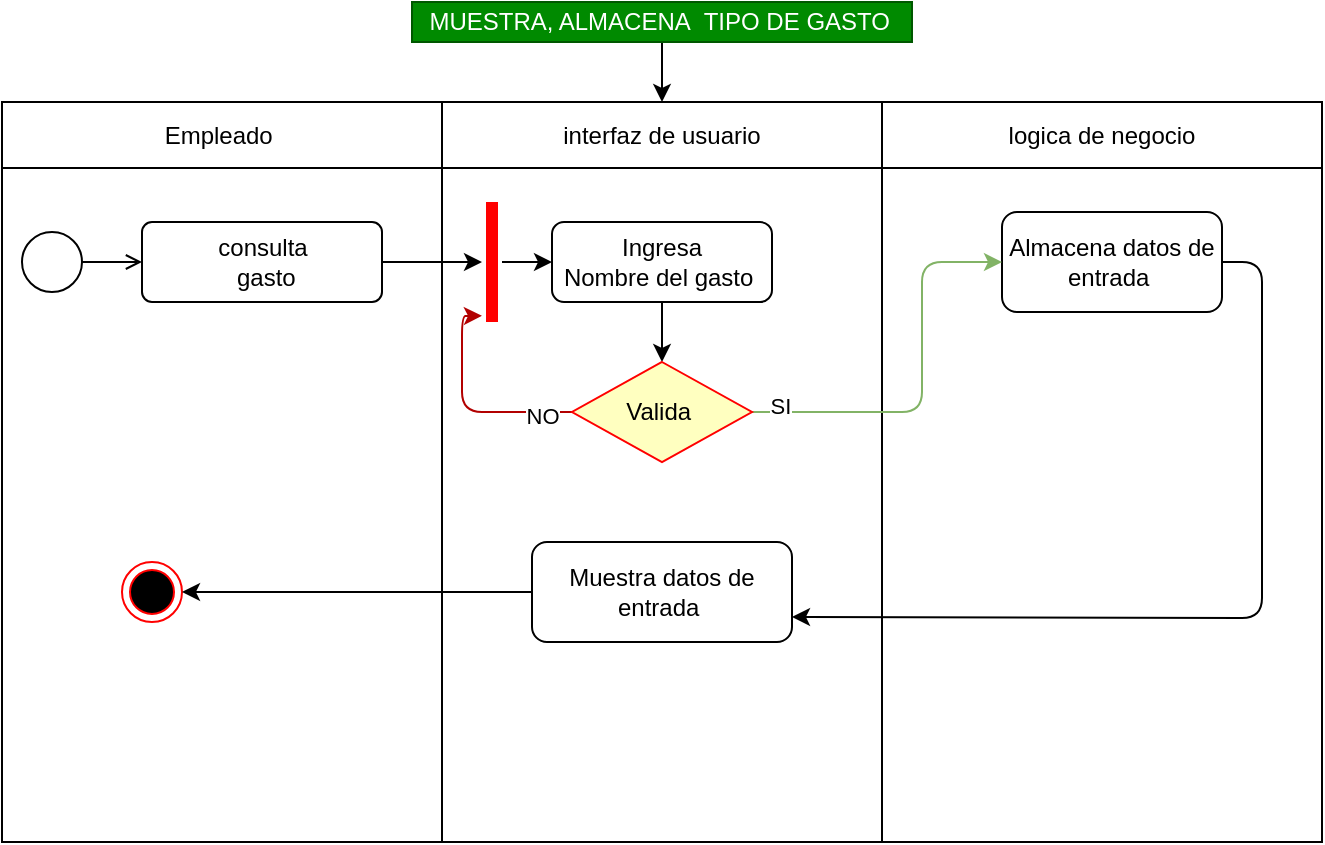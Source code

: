 <mxfile>
    <diagram id="vSYhdFiQu94y4sAe2FhK" name="Page-1">
        <mxGraphModel dx="758" dy="607" grid="1" gridSize="10" guides="1" tooltips="1" connect="1" arrows="1" fold="1" page="1" pageScale="1" pageWidth="827" pageHeight="1169" math="0" shadow="0">
            <root>
                <mxCell id="0"/>
                <mxCell id="1" parent="0"/>
                <mxCell id="2" value="" style="shape=table;startSize=0;container=1;collapsible=0;childLayout=tableLayout;" parent="1" vertex="1">
                    <mxGeometry x="20" y="170" width="660" height="370" as="geometry"/>
                </mxCell>
                <mxCell id="3" value="" style="shape=partialRectangle;collapsible=0;dropTarget=0;pointerEvents=0;fillColor=none;top=0;left=0;bottom=0;right=0;points=[[0,0.5],[1,0.5]];portConstraint=eastwest;" parent="2" vertex="1">
                    <mxGeometry width="660" height="33" as="geometry"/>
                </mxCell>
                <mxCell id="4" value="Empleado&amp;nbsp;" style="shape=partialRectangle;html=1;whiteSpace=wrap;connectable=0;overflow=hidden;fillColor=none;top=0;left=0;bottom=0;right=0;pointerEvents=1;" parent="3" vertex="1">
                    <mxGeometry width="220" height="33" as="geometry">
                        <mxRectangle width="220" height="33" as="alternateBounds"/>
                    </mxGeometry>
                </mxCell>
                <mxCell id="5" value="interfaz de usuario" style="shape=partialRectangle;html=1;whiteSpace=wrap;connectable=0;overflow=hidden;fillColor=none;top=0;left=0;bottom=0;right=0;pointerEvents=1;" parent="3" vertex="1">
                    <mxGeometry x="220" width="220" height="33" as="geometry">
                        <mxRectangle width="220" height="33" as="alternateBounds"/>
                    </mxGeometry>
                </mxCell>
                <mxCell id="6" value="logica de negocio" style="shape=partialRectangle;html=1;whiteSpace=wrap;connectable=0;overflow=hidden;fillColor=none;top=0;left=0;bottom=0;right=0;pointerEvents=1;" parent="3" vertex="1">
                    <mxGeometry x="440" width="220" height="33" as="geometry">
                        <mxRectangle width="220" height="33" as="alternateBounds"/>
                    </mxGeometry>
                </mxCell>
                <mxCell id="7" value="" style="shape=partialRectangle;collapsible=0;dropTarget=0;pointerEvents=0;fillColor=none;top=0;left=0;bottom=0;right=0;points=[[0,0.5],[1,0.5]];portConstraint=eastwest;" parent="2" vertex="1">
                    <mxGeometry y="33" width="660" height="337" as="geometry"/>
                </mxCell>
                <mxCell id="8" value="" style="shape=partialRectangle;html=1;whiteSpace=wrap;connectable=0;overflow=hidden;fillColor=none;top=0;left=0;bottom=0;right=0;pointerEvents=1;" parent="7" vertex="1">
                    <mxGeometry width="220" height="337" as="geometry">
                        <mxRectangle width="220" height="337" as="alternateBounds"/>
                    </mxGeometry>
                </mxCell>
                <mxCell id="9" value="" style="shape=partialRectangle;html=1;whiteSpace=wrap;connectable=0;overflow=hidden;fillColor=none;top=0;left=0;bottom=0;right=0;pointerEvents=1;" parent="7" vertex="1">
                    <mxGeometry x="220" width="220" height="337" as="geometry">
                        <mxRectangle width="220" height="337" as="alternateBounds"/>
                    </mxGeometry>
                </mxCell>
                <mxCell id="10" value="" style="shape=partialRectangle;html=1;whiteSpace=wrap;connectable=0;overflow=hidden;fillColor=none;top=0;left=0;bottom=0;right=0;pointerEvents=1;" parent="7" vertex="1">
                    <mxGeometry x="440" width="220" height="337" as="geometry">
                        <mxRectangle width="220" height="337" as="alternateBounds"/>
                    </mxGeometry>
                </mxCell>
                <mxCell id="26" style="edgeStyle=none;html=1;entryX=0.5;entryY=0;entryDx=0;entryDy=0;" parent="1" source="12" target="24" edge="1">
                    <mxGeometry relative="1" as="geometry"/>
                </mxCell>
                <mxCell id="12" value="Ingresa &lt;br&gt;Nombre del gasto&amp;nbsp;" style="rounded=1;whiteSpace=wrap;html=1;fillColor=#FFFFFF;fontColor=#000000;" parent="1" vertex="1">
                    <mxGeometry x="295" y="230" width="110" height="40" as="geometry"/>
                </mxCell>
                <mxCell id="13" style="edgeStyle=none;html=1;entryX=1;entryY=0.75;entryDx=0;entryDy=0;" parent="1" source="14" target="22" edge="1">
                    <mxGeometry relative="1" as="geometry">
                        <Array as="points">
                            <mxPoint x="650" y="250"/>
                            <mxPoint x="650" y="428"/>
                        </Array>
                    </mxGeometry>
                </mxCell>
                <mxCell id="14" value="Almacena datos de entrada&amp;nbsp;" style="rounded=1;whiteSpace=wrap;html=1;fillColor=#FFFFFF;fontColor=#000000;" parent="1" vertex="1">
                    <mxGeometry x="520" y="225" width="110" height="50" as="geometry"/>
                </mxCell>
                <mxCell id="15" style="edgeStyle=none;html=1;" parent="1" source="16" target="32" edge="1">
                    <mxGeometry relative="1" as="geometry"/>
                </mxCell>
                <mxCell id="16" value="&lt;span style=&quot;color: rgb(0 , 0 , 0)&quot;&gt;consulta&lt;br&gt;&amp;nbsp;gasto&lt;/span&gt;" style="html=1;align=center;verticalAlign=middle;rounded=1;absoluteArcSize=1;arcSize=10;dashed=0;fillColor=#FFFFFF;" parent="1" vertex="1">
                    <mxGeometry x="90" y="230" width="120" height="40" as="geometry"/>
                </mxCell>
                <mxCell id="17" value="" style="ellipse;html=1;fillColor=#FFFFFF;" parent="1" vertex="1">
                    <mxGeometry x="30" y="235" width="30" height="30" as="geometry"/>
                </mxCell>
                <mxCell id="18" value="" style="endArrow=open;html=1;rounded=0;align=center;verticalAlign=top;endFill=0;labelBackgroundColor=none;endSize=6;entryX=0;entryY=0.5;entryDx=0;entryDy=0;" parent="1" source="17" target="16" edge="1">
                    <mxGeometry relative="1" as="geometry">
                        <mxPoint x="100" y="235" as="targetPoint"/>
                    </mxGeometry>
                </mxCell>
                <mxCell id="19" value="" style="ellipse;html=1;shape=endState;fillColor=#000000;strokeColor=#ff0000;" parent="1" vertex="1">
                    <mxGeometry x="80" y="400" width="30" height="30" as="geometry"/>
                </mxCell>
                <mxCell id="20" value="" style="edgeStyle=none;html=1;" parent="1" source="21" target="3" edge="1">
                    <mxGeometry relative="1" as="geometry"/>
                </mxCell>
                <mxCell id="21" value="MUESTRA, ALMACENA&amp;nbsp; TIPO DE GASTO&amp;nbsp;" style="text;html=1;resizable=0;autosize=1;align=center;verticalAlign=middle;points=[];rounded=0;fillColor=#008a00;fontColor=#ffffff;strokeColor=#005700;" parent="1" vertex="1">
                    <mxGeometry x="225" y="120" width="250" height="20" as="geometry"/>
                </mxCell>
                <mxCell id="42" style="edgeStyle=none;html=1;entryX=1;entryY=0.5;entryDx=0;entryDy=0;" parent="1" source="22" target="19" edge="1">
                    <mxGeometry relative="1" as="geometry"/>
                </mxCell>
                <mxCell id="22" value="Muestra datos de entrada&amp;nbsp;" style="whiteSpace=wrap;html=1;fillColor=#FFFFFF;fontColor=#000000;rounded=1;" parent="1" vertex="1">
                    <mxGeometry x="285" y="390" width="130" height="50" as="geometry"/>
                </mxCell>
                <mxCell id="28" style="edgeStyle=none;html=1;entryX=0;entryY=0.5;entryDx=0;entryDy=0;fillColor=#d5e8d4;gradientColor=#97d077;strokeColor=#82b366;" parent="1" source="24" target="14" edge="1">
                    <mxGeometry relative="1" as="geometry">
                        <Array as="points">
                            <mxPoint x="480" y="325"/>
                            <mxPoint x="480" y="250"/>
                        </Array>
                    </mxGeometry>
                </mxCell>
                <mxCell id="29" value="SI" style="edgeLabel;html=1;align=center;verticalAlign=middle;resizable=0;points=[];" parent="28" vertex="1" connectable="0">
                    <mxGeometry x="-0.862" y="3" relative="1" as="geometry">
                        <mxPoint as="offset"/>
                    </mxGeometry>
                </mxCell>
                <mxCell id="34" style="edgeStyle=none;html=1;entryX=0.948;entryY=1.004;entryDx=0;entryDy=0;entryPerimeter=0;fillColor=#e51400;strokeColor=#B20000;" parent="1" source="24" target="32" edge="1">
                    <mxGeometry relative="1" as="geometry">
                        <Array as="points">
                            <mxPoint x="250" y="325"/>
                            <mxPoint x="250" y="277"/>
                        </Array>
                    </mxGeometry>
                </mxCell>
                <mxCell id="36" value="NO" style="edgeLabel;html=1;align=center;verticalAlign=middle;resizable=0;points=[];" parent="34" vertex="1" connectable="0">
                    <mxGeometry x="-0.726" y="2" relative="1" as="geometry">
                        <mxPoint as="offset"/>
                    </mxGeometry>
                </mxCell>
                <mxCell id="24" value="&lt;span style=&quot;color: rgb(0 , 0 , 0)&quot;&gt;Valida&amp;nbsp;&lt;/span&gt;" style="rhombus;whiteSpace=wrap;html=1;fillColor=#ffffc0;strokeColor=#ff0000;" parent="1" vertex="1">
                    <mxGeometry x="305" y="300" width="90" height="50" as="geometry"/>
                </mxCell>
                <mxCell id="41" style="edgeStyle=none;html=1;" parent="1" source="32" target="12" edge="1">
                    <mxGeometry relative="1" as="geometry"/>
                </mxCell>
                <mxCell id="32" value="" style="shape=line;html=1;strokeWidth=6;strokeColor=#ff0000;rotation=90;" parent="1" vertex="1">
                    <mxGeometry x="235" y="245" width="60" height="10" as="geometry"/>
                </mxCell>
            </root>
        </mxGraphModel>
    </diagram>
</mxfile>
